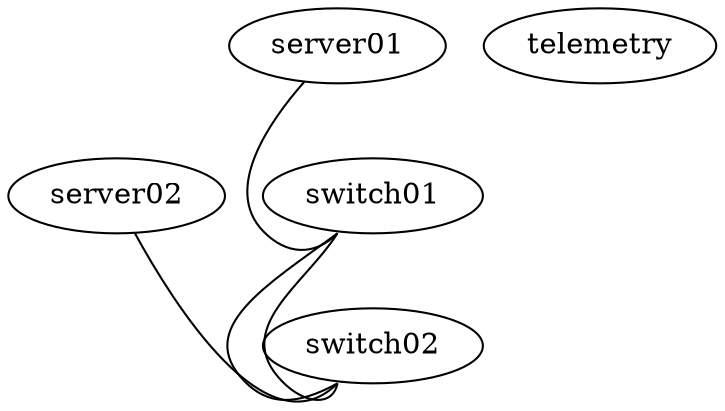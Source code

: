 graph training {
 "switch01" [function="leaf" os="CumulusCommunity/cumulus-vx" version="3.6.2" memory="768" config="./helper_scripts/extra_switch_config.sh" mgmt_ip="192.168.200.1"]
 "switch02" [function="leaf" os="CumulusCommunity/cumulus-vx" version="3.6.2" memory="768" config="./helper_scripts/extra_switch_config.sh" mgmt_ip="192.168.200.2"]
 "server01" [function="host" os="yk0/ubuntu-xenial" memory="512" config="./helper_scripts/extra_server_config.sh" mgmt_ip="192.168.200.11"]
 "server02" [function="host" os="yk0/ubuntu-xenial" memory="512" config="./helper_scripts/extra_server_config.sh" mgmt_ip="192.168.200.12"]
 "telemetry" [function="host" os="cumulus/ts" version="1.4.0" memory="1024" config="./helper_scripts/extra_ts_config.sh" mgmt_ip="192.168.200.250"]


 "switch01":"swp1" -- "switch02":"swp1"
 "switch01":"swp2" -- "switch02":"swp2"
 "server01":"eth1" -- "switch01":"swp10"
 "server02":"eth1" -- "switch02":"swp10"

 }
